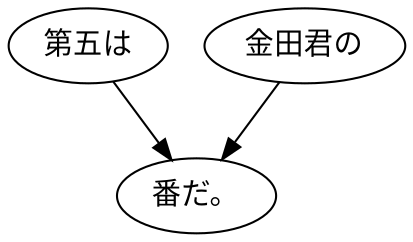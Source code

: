 digraph graph6359 {
	node0 [label="第五は"];
	node1 [label="金田君の"];
	node2 [label="番だ。"];
	node0 -> node2;
	node1 -> node2;
}
